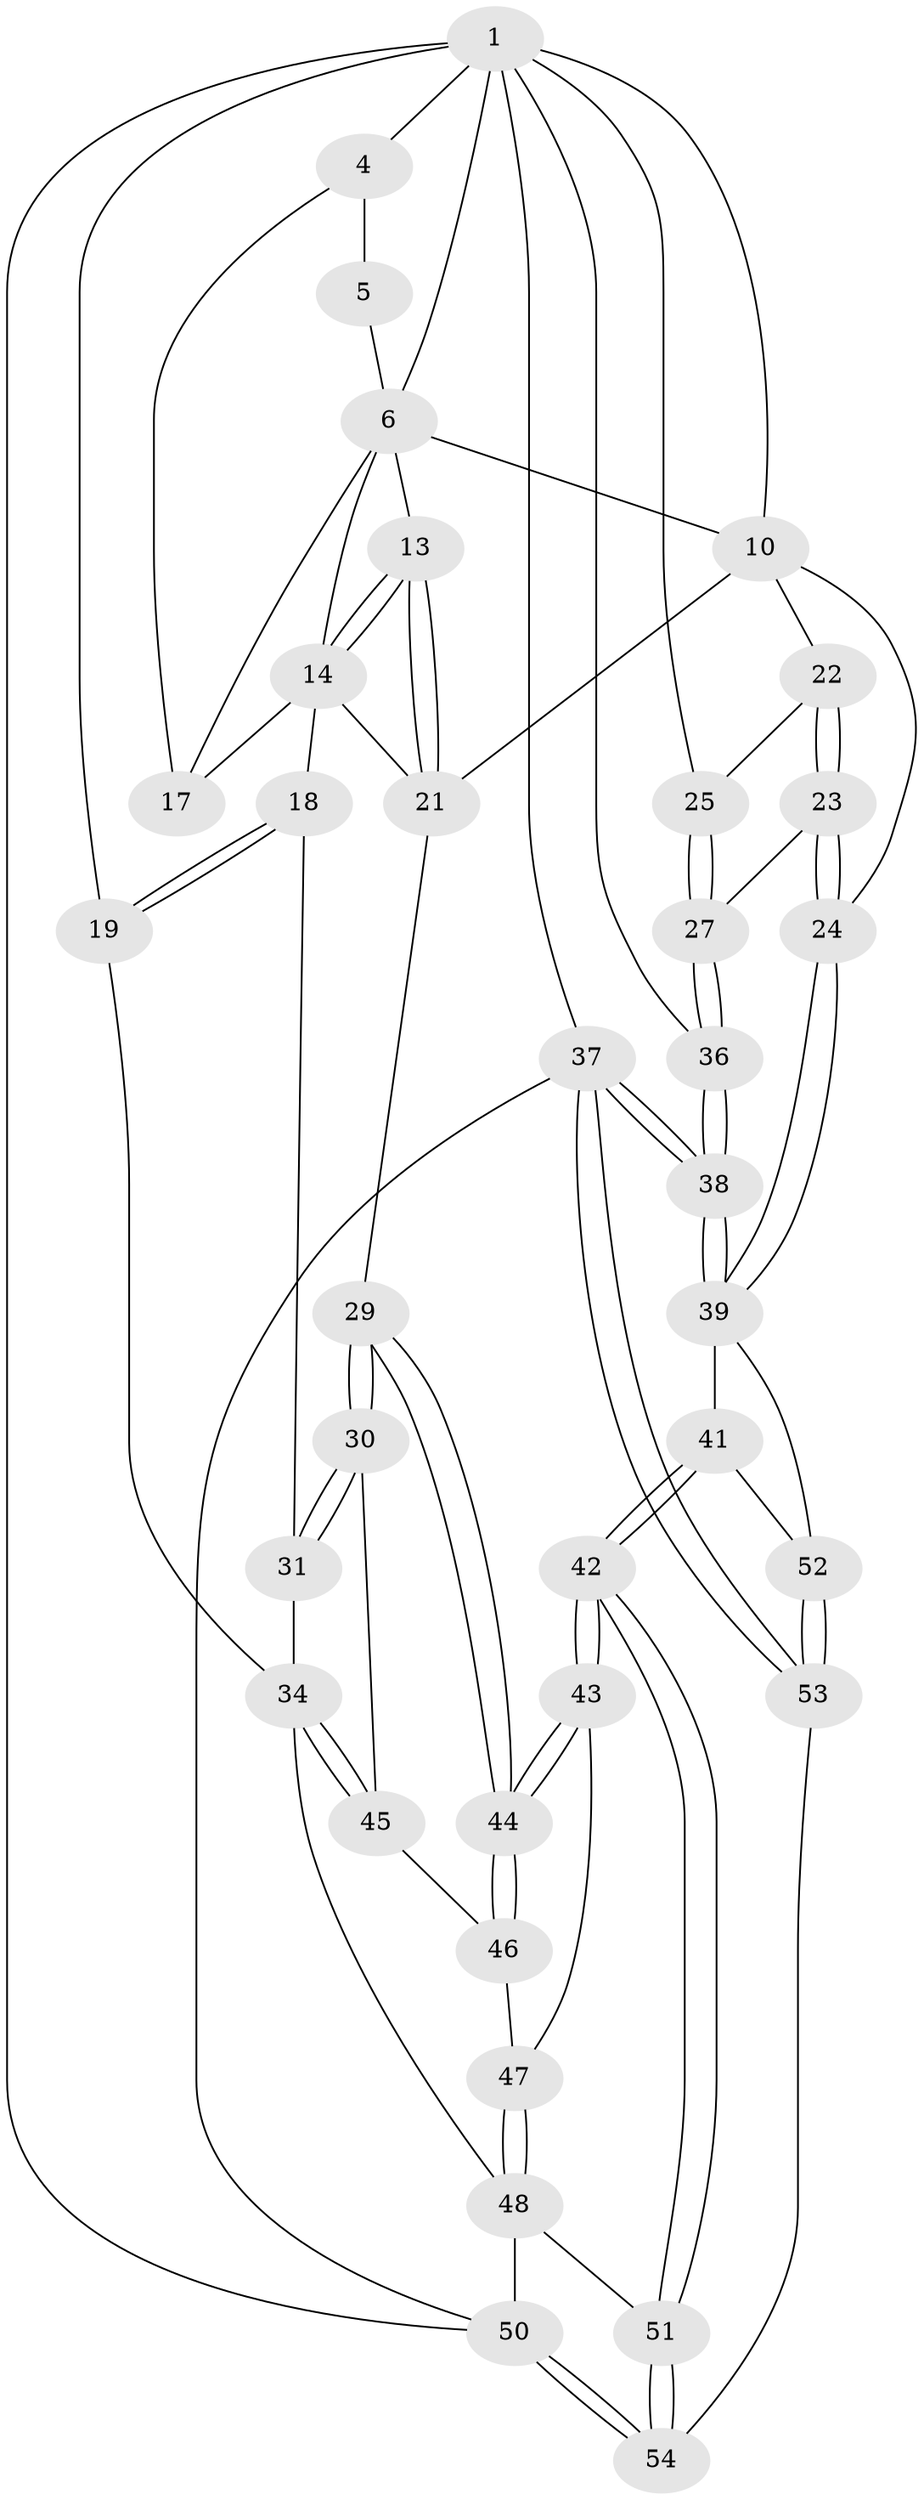 // original degree distribution, {3: 0.037037037037037035, 6: 0.2777777777777778, 5: 0.37037037037037035, 4: 0.3148148148148148}
// Generated by graph-tools (version 1.1) at 2025/21/03/04/25 18:21:14]
// undirected, 37 vertices, 89 edges
graph export_dot {
graph [start="1"]
  node [color=gray90,style=filled];
  1 [pos="+0.49226666165645583+0",super="+2"];
  4 [pos="+0+0"];
  5 [pos="+0.20743285745232604+0"];
  6 [pos="+0.5025706703771307+0.05150098878972784",super="+7+9"];
  10 [pos="+0.7476172301457455+0.19624295177481352",super="+11+20"];
  13 [pos="+0.5277495091843624+0.38409499255184243"];
  14 [pos="+0.406737699627124+0.23762177081535374",super="+15"];
  17 [pos="+0.1920070967019373+0.18589561980941235"];
  18 [pos="+0.1299698145934663+0.24010946413190148"];
  19 [pos="+0+0.25143433350088734"];
  21 [pos="+0.5033764454493376+0.5334485315267232",super="+28"];
  22 [pos="+0.8037097206132506+0.28620994030951963"];
  23 [pos="+0.8337701834397656+0.48230500490189604"];
  24 [pos="+0.7032421381596415+0.5672481148023254"];
  25 [pos="+0.9919962488182782+0.33234847362210074"];
  27 [pos="+0.874016093926639+0.4925123883260237"];
  29 [pos="+0.4043242500638093+0.5943777709364975"];
  30 [pos="+0.27804016088482275+0.5657229645866275"];
  31 [pos="+0.27444678659654004+0.5639634605656614",super="+33+32"];
  34 [pos="+0+0.611068445682998",super="+35"];
  36 [pos="+1+0.6274187582638364"];
  37 [pos="+1+1"];
  38 [pos="+1+1"];
  39 [pos="+0.7850543725878317+0.7967163244970181",super="+40"];
  41 [pos="+0.636740201525579+0.8239120530088297"];
  42 [pos="+0.4244933237867949+0.8200964497429377"];
  43 [pos="+0.4115388724818256+0.7157338077472961"];
  44 [pos="+0.4049224453617845+0.6350756268833964"];
  45 [pos="+0.11213909131347996+0.7468156331148431"];
  46 [pos="+0.1278427794117032+0.7757714669626752"];
  47 [pos="+0.12970897490648117+0.7820534897822771"];
  48 [pos="+0.14413531320560644+0.864707637969288",super="+49"];
  50 [pos="+0+1"];
  51 [pos="+0.359418219834787+0.9968466252877096"];
  52 [pos="+0.6394173369375588+0.983167824892047"];
  53 [pos="+0.5872238002590012+1"];
  54 [pos="+0.36858822570344985+1"];
  1 -- 6;
  1 -- 36;
  1 -- 37;
  1 -- 4;
  1 -- 10;
  1 -- 50;
  1 -- 19;
  1 -- 25;
  4 -- 5;
  4 -- 17;
  5 -- 6;
  6 -- 17;
  6 -- 14;
  6 -- 10;
  6 -- 13;
  10 -- 22;
  10 -- 24;
  10 -- 21;
  13 -- 14;
  13 -- 14;
  13 -- 21;
  13 -- 21;
  14 -- 17;
  14 -- 18;
  14 -- 21;
  18 -- 19;
  18 -- 19;
  18 -- 31;
  19 -- 34;
  21 -- 29;
  22 -- 23;
  22 -- 23;
  22 -- 25;
  23 -- 24;
  23 -- 24;
  23 -- 27;
  24 -- 39;
  24 -- 39;
  25 -- 27;
  25 -- 27;
  27 -- 36;
  27 -- 36;
  29 -- 30;
  29 -- 30;
  29 -- 44;
  29 -- 44;
  30 -- 31;
  30 -- 31;
  30 -- 45;
  31 -- 34;
  34 -- 45;
  34 -- 45;
  34 -- 48;
  36 -- 38;
  36 -- 38;
  37 -- 38;
  37 -- 38;
  37 -- 53;
  37 -- 53;
  37 -- 50;
  38 -- 39;
  38 -- 39;
  39 -- 41;
  39 -- 52;
  41 -- 42;
  41 -- 42;
  41 -- 52;
  42 -- 43;
  42 -- 43;
  42 -- 51;
  42 -- 51;
  43 -- 44;
  43 -- 44;
  43 -- 47;
  44 -- 46;
  44 -- 46;
  45 -- 46;
  46 -- 47;
  47 -- 48;
  47 -- 48;
  48 -- 51;
  48 -- 50;
  50 -- 54;
  50 -- 54;
  51 -- 54;
  51 -- 54;
  52 -- 53;
  52 -- 53;
  53 -- 54;
}
